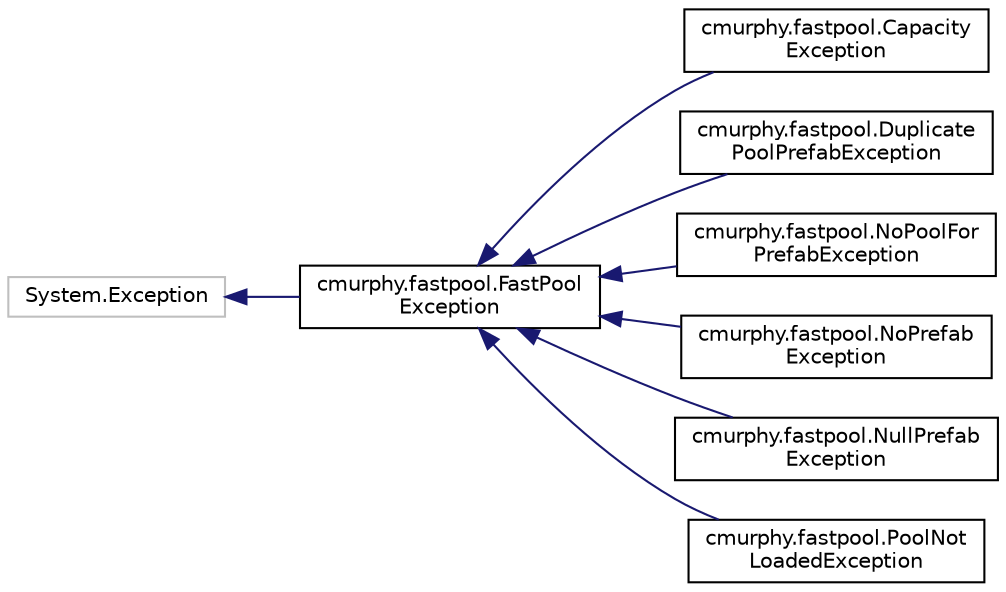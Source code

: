 digraph "Graphical Class Hierarchy"
{
 // LATEX_PDF_SIZE
  edge [fontname="Helvetica",fontsize="10",labelfontname="Helvetica",labelfontsize="10"];
  node [fontname="Helvetica",fontsize="10",shape=record];
  rankdir="LR";
  Node0 [label="System.Exception",height=0.2,width=0.4,color="grey75", fillcolor="white", style="filled",tooltip=" "];
  Node0 -> Node1 [dir="back",color="midnightblue",fontsize="10",style="solid",fontname="Helvetica"];
  Node1 [label="cmurphy.fastpool.FastPool\lException",height=0.2,width=0.4,color="black", fillcolor="white", style="filled",URL="$classcmurphy_1_1fastpool_1_1_fast_pool_exception.html",tooltip=" "];
  Node1 -> Node2 [dir="back",color="midnightblue",fontsize="10",style="solid",fontname="Helvetica"];
  Node2 [label="cmurphy.fastpool.Capacity\lException",height=0.2,width=0.4,color="black", fillcolor="white", style="filled",URL="$classcmurphy_1_1fastpool_1_1_capacity_exception.html",tooltip=" "];
  Node1 -> Node3 [dir="back",color="midnightblue",fontsize="10",style="solid",fontname="Helvetica"];
  Node3 [label="cmurphy.fastpool.Duplicate\lPoolPrefabException",height=0.2,width=0.4,color="black", fillcolor="white", style="filled",URL="$classcmurphy_1_1fastpool_1_1_duplicate_pool_prefab_exception.html",tooltip=" "];
  Node1 -> Node4 [dir="back",color="midnightblue",fontsize="10",style="solid",fontname="Helvetica"];
  Node4 [label="cmurphy.fastpool.NoPoolFor\lPrefabException",height=0.2,width=0.4,color="black", fillcolor="white", style="filled",URL="$classcmurphy_1_1fastpool_1_1_no_pool_for_prefab_exception.html",tooltip=" "];
  Node1 -> Node5 [dir="back",color="midnightblue",fontsize="10",style="solid",fontname="Helvetica"];
  Node5 [label="cmurphy.fastpool.NoPrefab\lException",height=0.2,width=0.4,color="black", fillcolor="white", style="filled",URL="$classcmurphy_1_1fastpool_1_1_no_prefab_exception.html",tooltip=" "];
  Node1 -> Node6 [dir="back",color="midnightblue",fontsize="10",style="solid",fontname="Helvetica"];
  Node6 [label="cmurphy.fastpool.NullPrefab\lException",height=0.2,width=0.4,color="black", fillcolor="white", style="filled",URL="$classcmurphy_1_1fastpool_1_1_null_prefab_exception.html",tooltip=" "];
  Node1 -> Node7 [dir="back",color="midnightblue",fontsize="10",style="solid",fontname="Helvetica"];
  Node7 [label="cmurphy.fastpool.PoolNot\lLoadedException",height=0.2,width=0.4,color="black", fillcolor="white", style="filled",URL="$classcmurphy_1_1fastpool_1_1_pool_not_loaded_exception.html",tooltip=" "];
}
